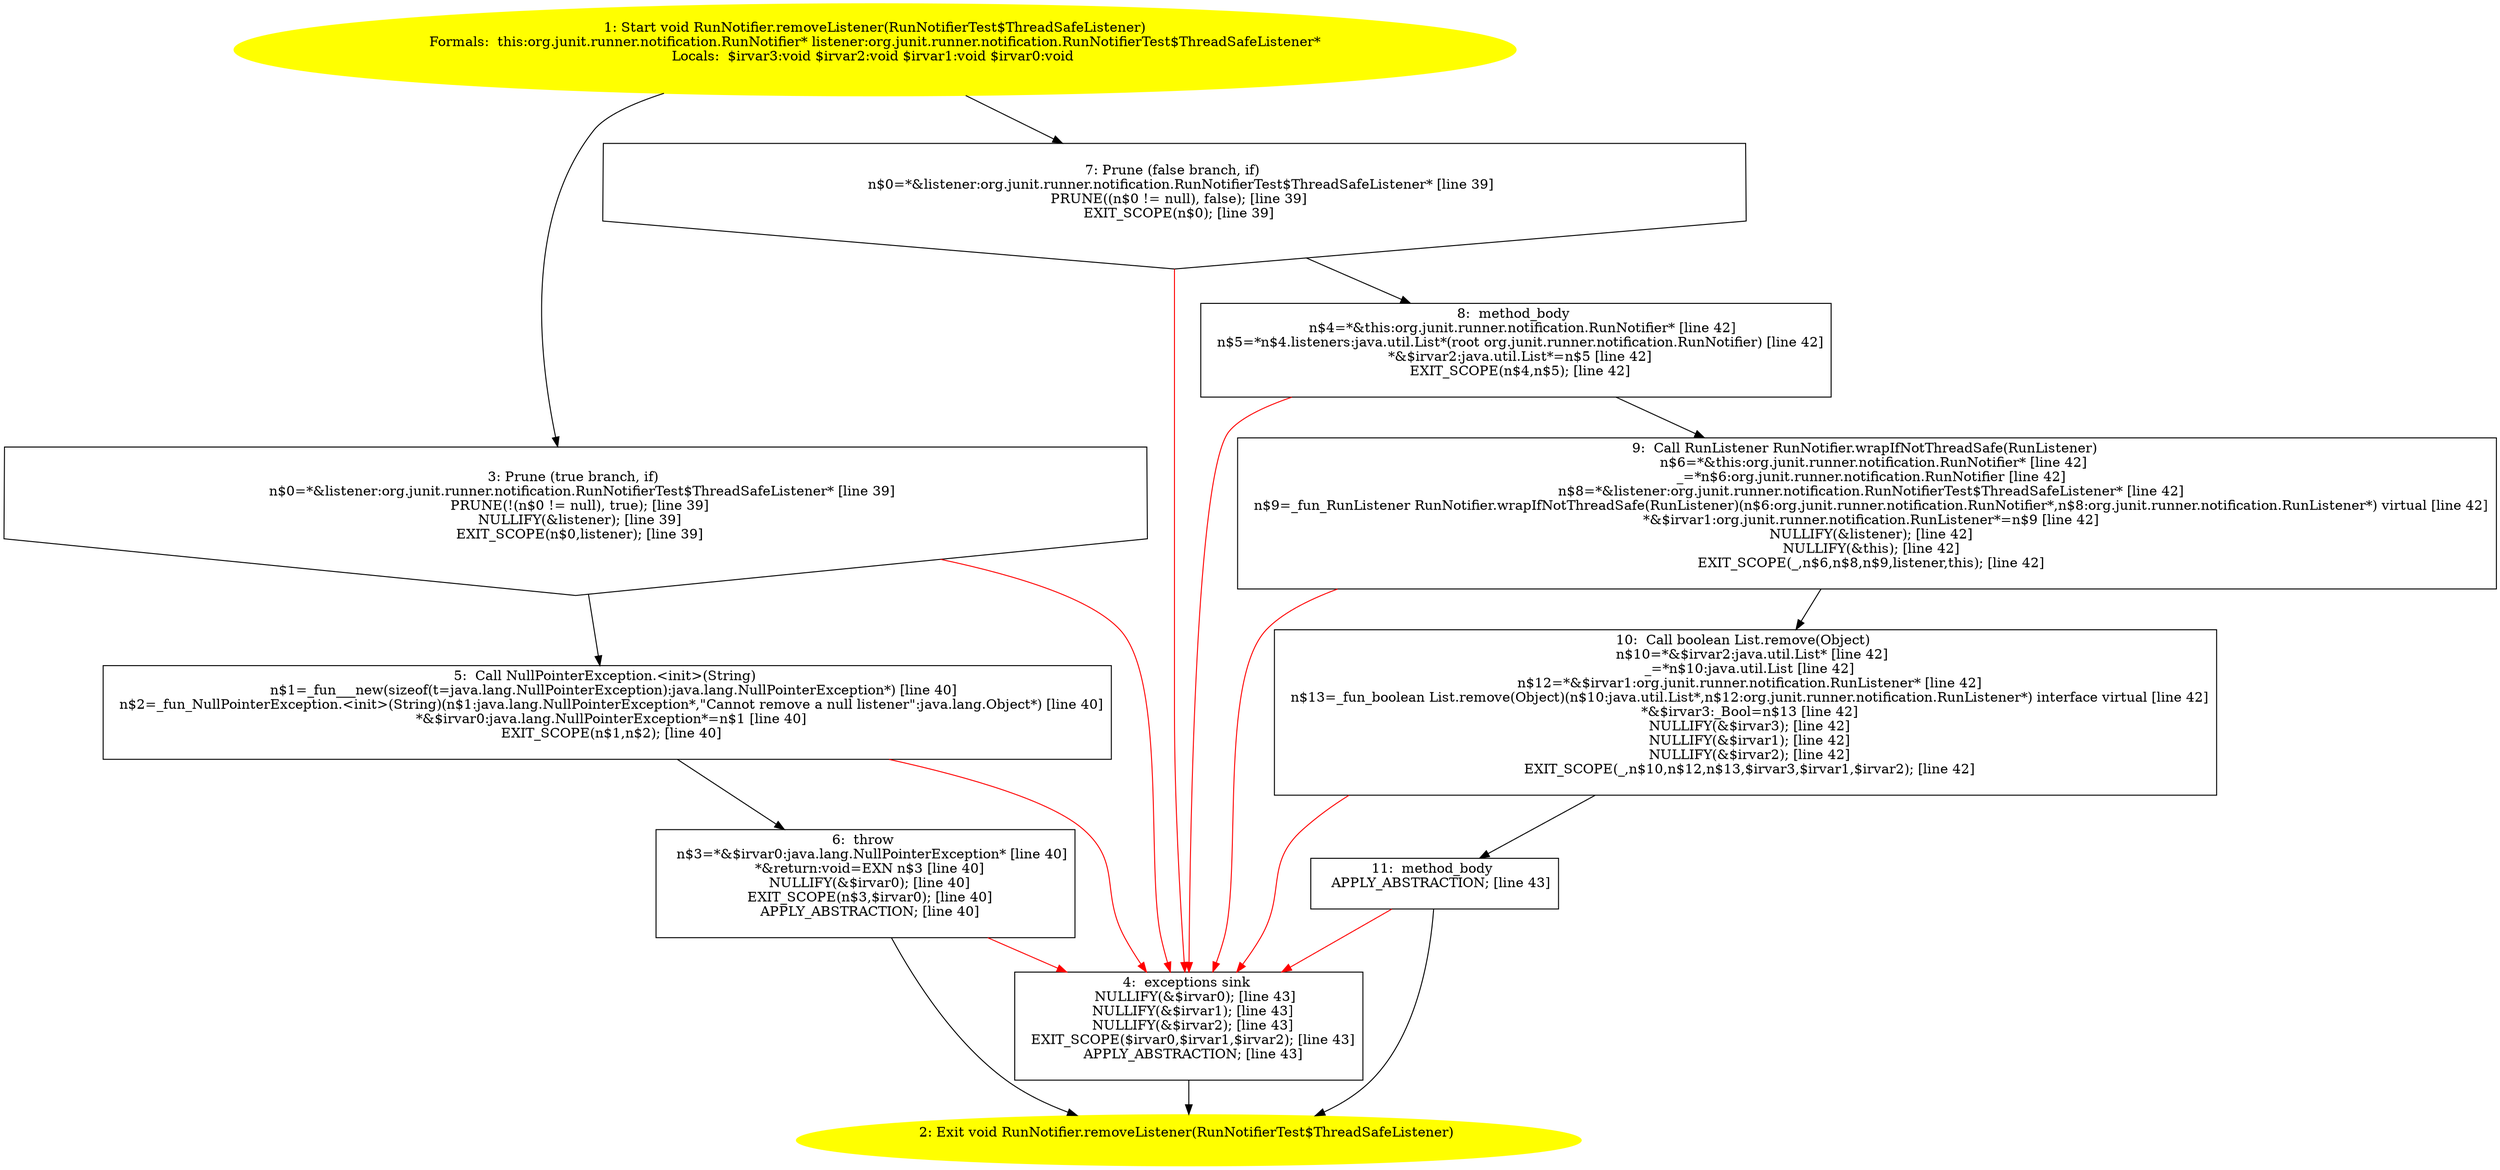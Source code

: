 /* @generated */
digraph cfg {
"org.junit.runner.notification.RunNotifier.removeListener(org.junit.runner.notification.RunNotifierTe.694dcb1ac910271479afa77f15ef660e_1" [label="1: Start void RunNotifier.removeListener(RunNotifierTest$ThreadSafeListener)\nFormals:  this:org.junit.runner.notification.RunNotifier* listener:org.junit.runner.notification.RunNotifierTest$ThreadSafeListener*\nLocals:  $irvar3:void $irvar2:void $irvar1:void $irvar0:void \n  " color=yellow style=filled]
	

	 "org.junit.runner.notification.RunNotifier.removeListener(org.junit.runner.notification.RunNotifierTe.694dcb1ac910271479afa77f15ef660e_1" -> "org.junit.runner.notification.RunNotifier.removeListener(org.junit.runner.notification.RunNotifierTe.694dcb1ac910271479afa77f15ef660e_3" ;
	 "org.junit.runner.notification.RunNotifier.removeListener(org.junit.runner.notification.RunNotifierTe.694dcb1ac910271479afa77f15ef660e_1" -> "org.junit.runner.notification.RunNotifier.removeListener(org.junit.runner.notification.RunNotifierTe.694dcb1ac910271479afa77f15ef660e_7" ;
"org.junit.runner.notification.RunNotifier.removeListener(org.junit.runner.notification.RunNotifierTe.694dcb1ac910271479afa77f15ef660e_2" [label="2: Exit void RunNotifier.removeListener(RunNotifierTest$ThreadSafeListener) \n  " color=yellow style=filled]
	

"org.junit.runner.notification.RunNotifier.removeListener(org.junit.runner.notification.RunNotifierTe.694dcb1ac910271479afa77f15ef660e_3" [label="3: Prune (true branch, if) \n   n$0=*&listener:org.junit.runner.notification.RunNotifierTest$ThreadSafeListener* [line 39]\n  PRUNE(!(n$0 != null), true); [line 39]\n  NULLIFY(&listener); [line 39]\n  EXIT_SCOPE(n$0,listener); [line 39]\n " shape="invhouse"]
	

	 "org.junit.runner.notification.RunNotifier.removeListener(org.junit.runner.notification.RunNotifierTe.694dcb1ac910271479afa77f15ef660e_3" -> "org.junit.runner.notification.RunNotifier.removeListener(org.junit.runner.notification.RunNotifierTe.694dcb1ac910271479afa77f15ef660e_5" ;
	 "org.junit.runner.notification.RunNotifier.removeListener(org.junit.runner.notification.RunNotifierTe.694dcb1ac910271479afa77f15ef660e_3" -> "org.junit.runner.notification.RunNotifier.removeListener(org.junit.runner.notification.RunNotifierTe.694dcb1ac910271479afa77f15ef660e_4" [color="red" ];
"org.junit.runner.notification.RunNotifier.removeListener(org.junit.runner.notification.RunNotifierTe.694dcb1ac910271479afa77f15ef660e_4" [label="4:  exceptions sink \n   NULLIFY(&$irvar0); [line 43]\n  NULLIFY(&$irvar1); [line 43]\n  NULLIFY(&$irvar2); [line 43]\n  EXIT_SCOPE($irvar0,$irvar1,$irvar2); [line 43]\n  APPLY_ABSTRACTION; [line 43]\n " shape="box"]
	

	 "org.junit.runner.notification.RunNotifier.removeListener(org.junit.runner.notification.RunNotifierTe.694dcb1ac910271479afa77f15ef660e_4" -> "org.junit.runner.notification.RunNotifier.removeListener(org.junit.runner.notification.RunNotifierTe.694dcb1ac910271479afa77f15ef660e_2" ;
"org.junit.runner.notification.RunNotifier.removeListener(org.junit.runner.notification.RunNotifierTe.694dcb1ac910271479afa77f15ef660e_5" [label="5:  Call NullPointerException.<init>(String) \n   n$1=_fun___new(sizeof(t=java.lang.NullPointerException):java.lang.NullPointerException*) [line 40]\n  n$2=_fun_NullPointerException.<init>(String)(n$1:java.lang.NullPointerException*,\"Cannot remove a null listener\":java.lang.Object*) [line 40]\n  *&$irvar0:java.lang.NullPointerException*=n$1 [line 40]\n  EXIT_SCOPE(n$1,n$2); [line 40]\n " shape="box"]
	

	 "org.junit.runner.notification.RunNotifier.removeListener(org.junit.runner.notification.RunNotifierTe.694dcb1ac910271479afa77f15ef660e_5" -> "org.junit.runner.notification.RunNotifier.removeListener(org.junit.runner.notification.RunNotifierTe.694dcb1ac910271479afa77f15ef660e_6" ;
	 "org.junit.runner.notification.RunNotifier.removeListener(org.junit.runner.notification.RunNotifierTe.694dcb1ac910271479afa77f15ef660e_5" -> "org.junit.runner.notification.RunNotifier.removeListener(org.junit.runner.notification.RunNotifierTe.694dcb1ac910271479afa77f15ef660e_4" [color="red" ];
"org.junit.runner.notification.RunNotifier.removeListener(org.junit.runner.notification.RunNotifierTe.694dcb1ac910271479afa77f15ef660e_6" [label="6:  throw \n   n$3=*&$irvar0:java.lang.NullPointerException* [line 40]\n  *&return:void=EXN n$3 [line 40]\n  NULLIFY(&$irvar0); [line 40]\n  EXIT_SCOPE(n$3,$irvar0); [line 40]\n  APPLY_ABSTRACTION; [line 40]\n " shape="box"]
	

	 "org.junit.runner.notification.RunNotifier.removeListener(org.junit.runner.notification.RunNotifierTe.694dcb1ac910271479afa77f15ef660e_6" -> "org.junit.runner.notification.RunNotifier.removeListener(org.junit.runner.notification.RunNotifierTe.694dcb1ac910271479afa77f15ef660e_2" ;
	 "org.junit.runner.notification.RunNotifier.removeListener(org.junit.runner.notification.RunNotifierTe.694dcb1ac910271479afa77f15ef660e_6" -> "org.junit.runner.notification.RunNotifier.removeListener(org.junit.runner.notification.RunNotifierTe.694dcb1ac910271479afa77f15ef660e_4" [color="red" ];
"org.junit.runner.notification.RunNotifier.removeListener(org.junit.runner.notification.RunNotifierTe.694dcb1ac910271479afa77f15ef660e_7" [label="7: Prune (false branch, if) \n   n$0=*&listener:org.junit.runner.notification.RunNotifierTest$ThreadSafeListener* [line 39]\n  PRUNE((n$0 != null), false); [line 39]\n  EXIT_SCOPE(n$0); [line 39]\n " shape="invhouse"]
	

	 "org.junit.runner.notification.RunNotifier.removeListener(org.junit.runner.notification.RunNotifierTe.694dcb1ac910271479afa77f15ef660e_7" -> "org.junit.runner.notification.RunNotifier.removeListener(org.junit.runner.notification.RunNotifierTe.694dcb1ac910271479afa77f15ef660e_8" ;
	 "org.junit.runner.notification.RunNotifier.removeListener(org.junit.runner.notification.RunNotifierTe.694dcb1ac910271479afa77f15ef660e_7" -> "org.junit.runner.notification.RunNotifier.removeListener(org.junit.runner.notification.RunNotifierTe.694dcb1ac910271479afa77f15ef660e_4" [color="red" ];
"org.junit.runner.notification.RunNotifier.removeListener(org.junit.runner.notification.RunNotifierTe.694dcb1ac910271479afa77f15ef660e_8" [label="8:  method_body \n   n$4=*&this:org.junit.runner.notification.RunNotifier* [line 42]\n  n$5=*n$4.listeners:java.util.List*(root org.junit.runner.notification.RunNotifier) [line 42]\n  *&$irvar2:java.util.List*=n$5 [line 42]\n  EXIT_SCOPE(n$4,n$5); [line 42]\n " shape="box"]
	

	 "org.junit.runner.notification.RunNotifier.removeListener(org.junit.runner.notification.RunNotifierTe.694dcb1ac910271479afa77f15ef660e_8" -> "org.junit.runner.notification.RunNotifier.removeListener(org.junit.runner.notification.RunNotifierTe.694dcb1ac910271479afa77f15ef660e_9" ;
	 "org.junit.runner.notification.RunNotifier.removeListener(org.junit.runner.notification.RunNotifierTe.694dcb1ac910271479afa77f15ef660e_8" -> "org.junit.runner.notification.RunNotifier.removeListener(org.junit.runner.notification.RunNotifierTe.694dcb1ac910271479afa77f15ef660e_4" [color="red" ];
"org.junit.runner.notification.RunNotifier.removeListener(org.junit.runner.notification.RunNotifierTe.694dcb1ac910271479afa77f15ef660e_9" [label="9:  Call RunListener RunNotifier.wrapIfNotThreadSafe(RunListener) \n   n$6=*&this:org.junit.runner.notification.RunNotifier* [line 42]\n  _=*n$6:org.junit.runner.notification.RunNotifier [line 42]\n  n$8=*&listener:org.junit.runner.notification.RunNotifierTest$ThreadSafeListener* [line 42]\n  n$9=_fun_RunListener RunNotifier.wrapIfNotThreadSafe(RunListener)(n$6:org.junit.runner.notification.RunNotifier*,n$8:org.junit.runner.notification.RunListener*) virtual [line 42]\n  *&$irvar1:org.junit.runner.notification.RunListener*=n$9 [line 42]\n  NULLIFY(&listener); [line 42]\n  NULLIFY(&this); [line 42]\n  EXIT_SCOPE(_,n$6,n$8,n$9,listener,this); [line 42]\n " shape="box"]
	

	 "org.junit.runner.notification.RunNotifier.removeListener(org.junit.runner.notification.RunNotifierTe.694dcb1ac910271479afa77f15ef660e_9" -> "org.junit.runner.notification.RunNotifier.removeListener(org.junit.runner.notification.RunNotifierTe.694dcb1ac910271479afa77f15ef660e_10" ;
	 "org.junit.runner.notification.RunNotifier.removeListener(org.junit.runner.notification.RunNotifierTe.694dcb1ac910271479afa77f15ef660e_9" -> "org.junit.runner.notification.RunNotifier.removeListener(org.junit.runner.notification.RunNotifierTe.694dcb1ac910271479afa77f15ef660e_4" [color="red" ];
"org.junit.runner.notification.RunNotifier.removeListener(org.junit.runner.notification.RunNotifierTe.694dcb1ac910271479afa77f15ef660e_10" [label="10:  Call boolean List.remove(Object) \n   n$10=*&$irvar2:java.util.List* [line 42]\n  _=*n$10:java.util.List [line 42]\n  n$12=*&$irvar1:org.junit.runner.notification.RunListener* [line 42]\n  n$13=_fun_boolean List.remove(Object)(n$10:java.util.List*,n$12:org.junit.runner.notification.RunListener*) interface virtual [line 42]\n  *&$irvar3:_Bool=n$13 [line 42]\n  NULLIFY(&$irvar3); [line 42]\n  NULLIFY(&$irvar1); [line 42]\n  NULLIFY(&$irvar2); [line 42]\n  EXIT_SCOPE(_,n$10,n$12,n$13,$irvar3,$irvar1,$irvar2); [line 42]\n " shape="box"]
	

	 "org.junit.runner.notification.RunNotifier.removeListener(org.junit.runner.notification.RunNotifierTe.694dcb1ac910271479afa77f15ef660e_10" -> "org.junit.runner.notification.RunNotifier.removeListener(org.junit.runner.notification.RunNotifierTe.694dcb1ac910271479afa77f15ef660e_11" ;
	 "org.junit.runner.notification.RunNotifier.removeListener(org.junit.runner.notification.RunNotifierTe.694dcb1ac910271479afa77f15ef660e_10" -> "org.junit.runner.notification.RunNotifier.removeListener(org.junit.runner.notification.RunNotifierTe.694dcb1ac910271479afa77f15ef660e_4" [color="red" ];
"org.junit.runner.notification.RunNotifier.removeListener(org.junit.runner.notification.RunNotifierTe.694dcb1ac910271479afa77f15ef660e_11" [label="11:  method_body \n   APPLY_ABSTRACTION; [line 43]\n " shape="box"]
	

	 "org.junit.runner.notification.RunNotifier.removeListener(org.junit.runner.notification.RunNotifierTe.694dcb1ac910271479afa77f15ef660e_11" -> "org.junit.runner.notification.RunNotifier.removeListener(org.junit.runner.notification.RunNotifierTe.694dcb1ac910271479afa77f15ef660e_2" ;
	 "org.junit.runner.notification.RunNotifier.removeListener(org.junit.runner.notification.RunNotifierTe.694dcb1ac910271479afa77f15ef660e_11" -> "org.junit.runner.notification.RunNotifier.removeListener(org.junit.runner.notification.RunNotifierTe.694dcb1ac910271479afa77f15ef660e_4" [color="red" ];
}
